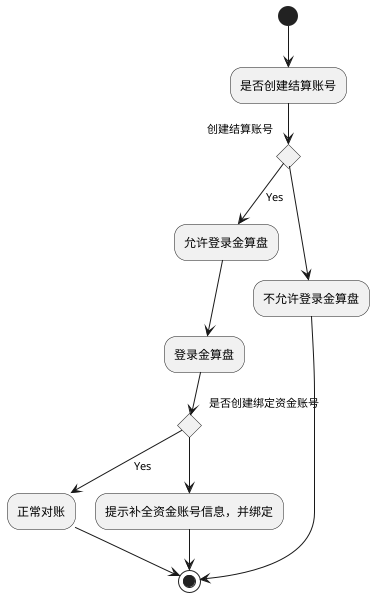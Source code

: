 @startuml
(*)  --> "是否创建结算账号"
If "创建结算账号" then
--> [Yes] "允许登录金算盘"
--> "登录金算盘"
If "是否创建绑定资金账号" then
--> [Yes] "正常对账"
-->(*)
else
--> "提示补全资金账号信息，并绑定"
endif
-->(*)
else
--> "不允许登录金算盘"
Endif
-->(*)
@enduml